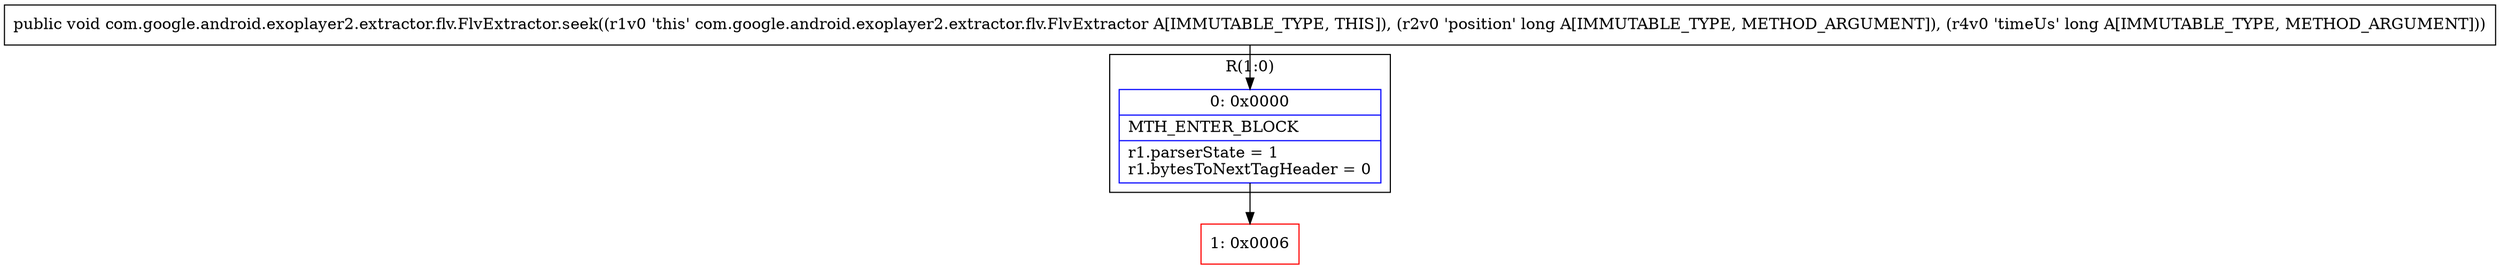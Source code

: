 digraph "CFG forcom.google.android.exoplayer2.extractor.flv.FlvExtractor.seek(JJ)V" {
subgraph cluster_Region_1164269585 {
label = "R(1:0)";
node [shape=record,color=blue];
Node_0 [shape=record,label="{0\:\ 0x0000|MTH_ENTER_BLOCK\l|r1.parserState = 1\lr1.bytesToNextTagHeader = 0\l}"];
}
Node_1 [shape=record,color=red,label="{1\:\ 0x0006}"];
MethodNode[shape=record,label="{public void com.google.android.exoplayer2.extractor.flv.FlvExtractor.seek((r1v0 'this' com.google.android.exoplayer2.extractor.flv.FlvExtractor A[IMMUTABLE_TYPE, THIS]), (r2v0 'position' long A[IMMUTABLE_TYPE, METHOD_ARGUMENT]), (r4v0 'timeUs' long A[IMMUTABLE_TYPE, METHOD_ARGUMENT])) }"];
MethodNode -> Node_0;
Node_0 -> Node_1;
}

